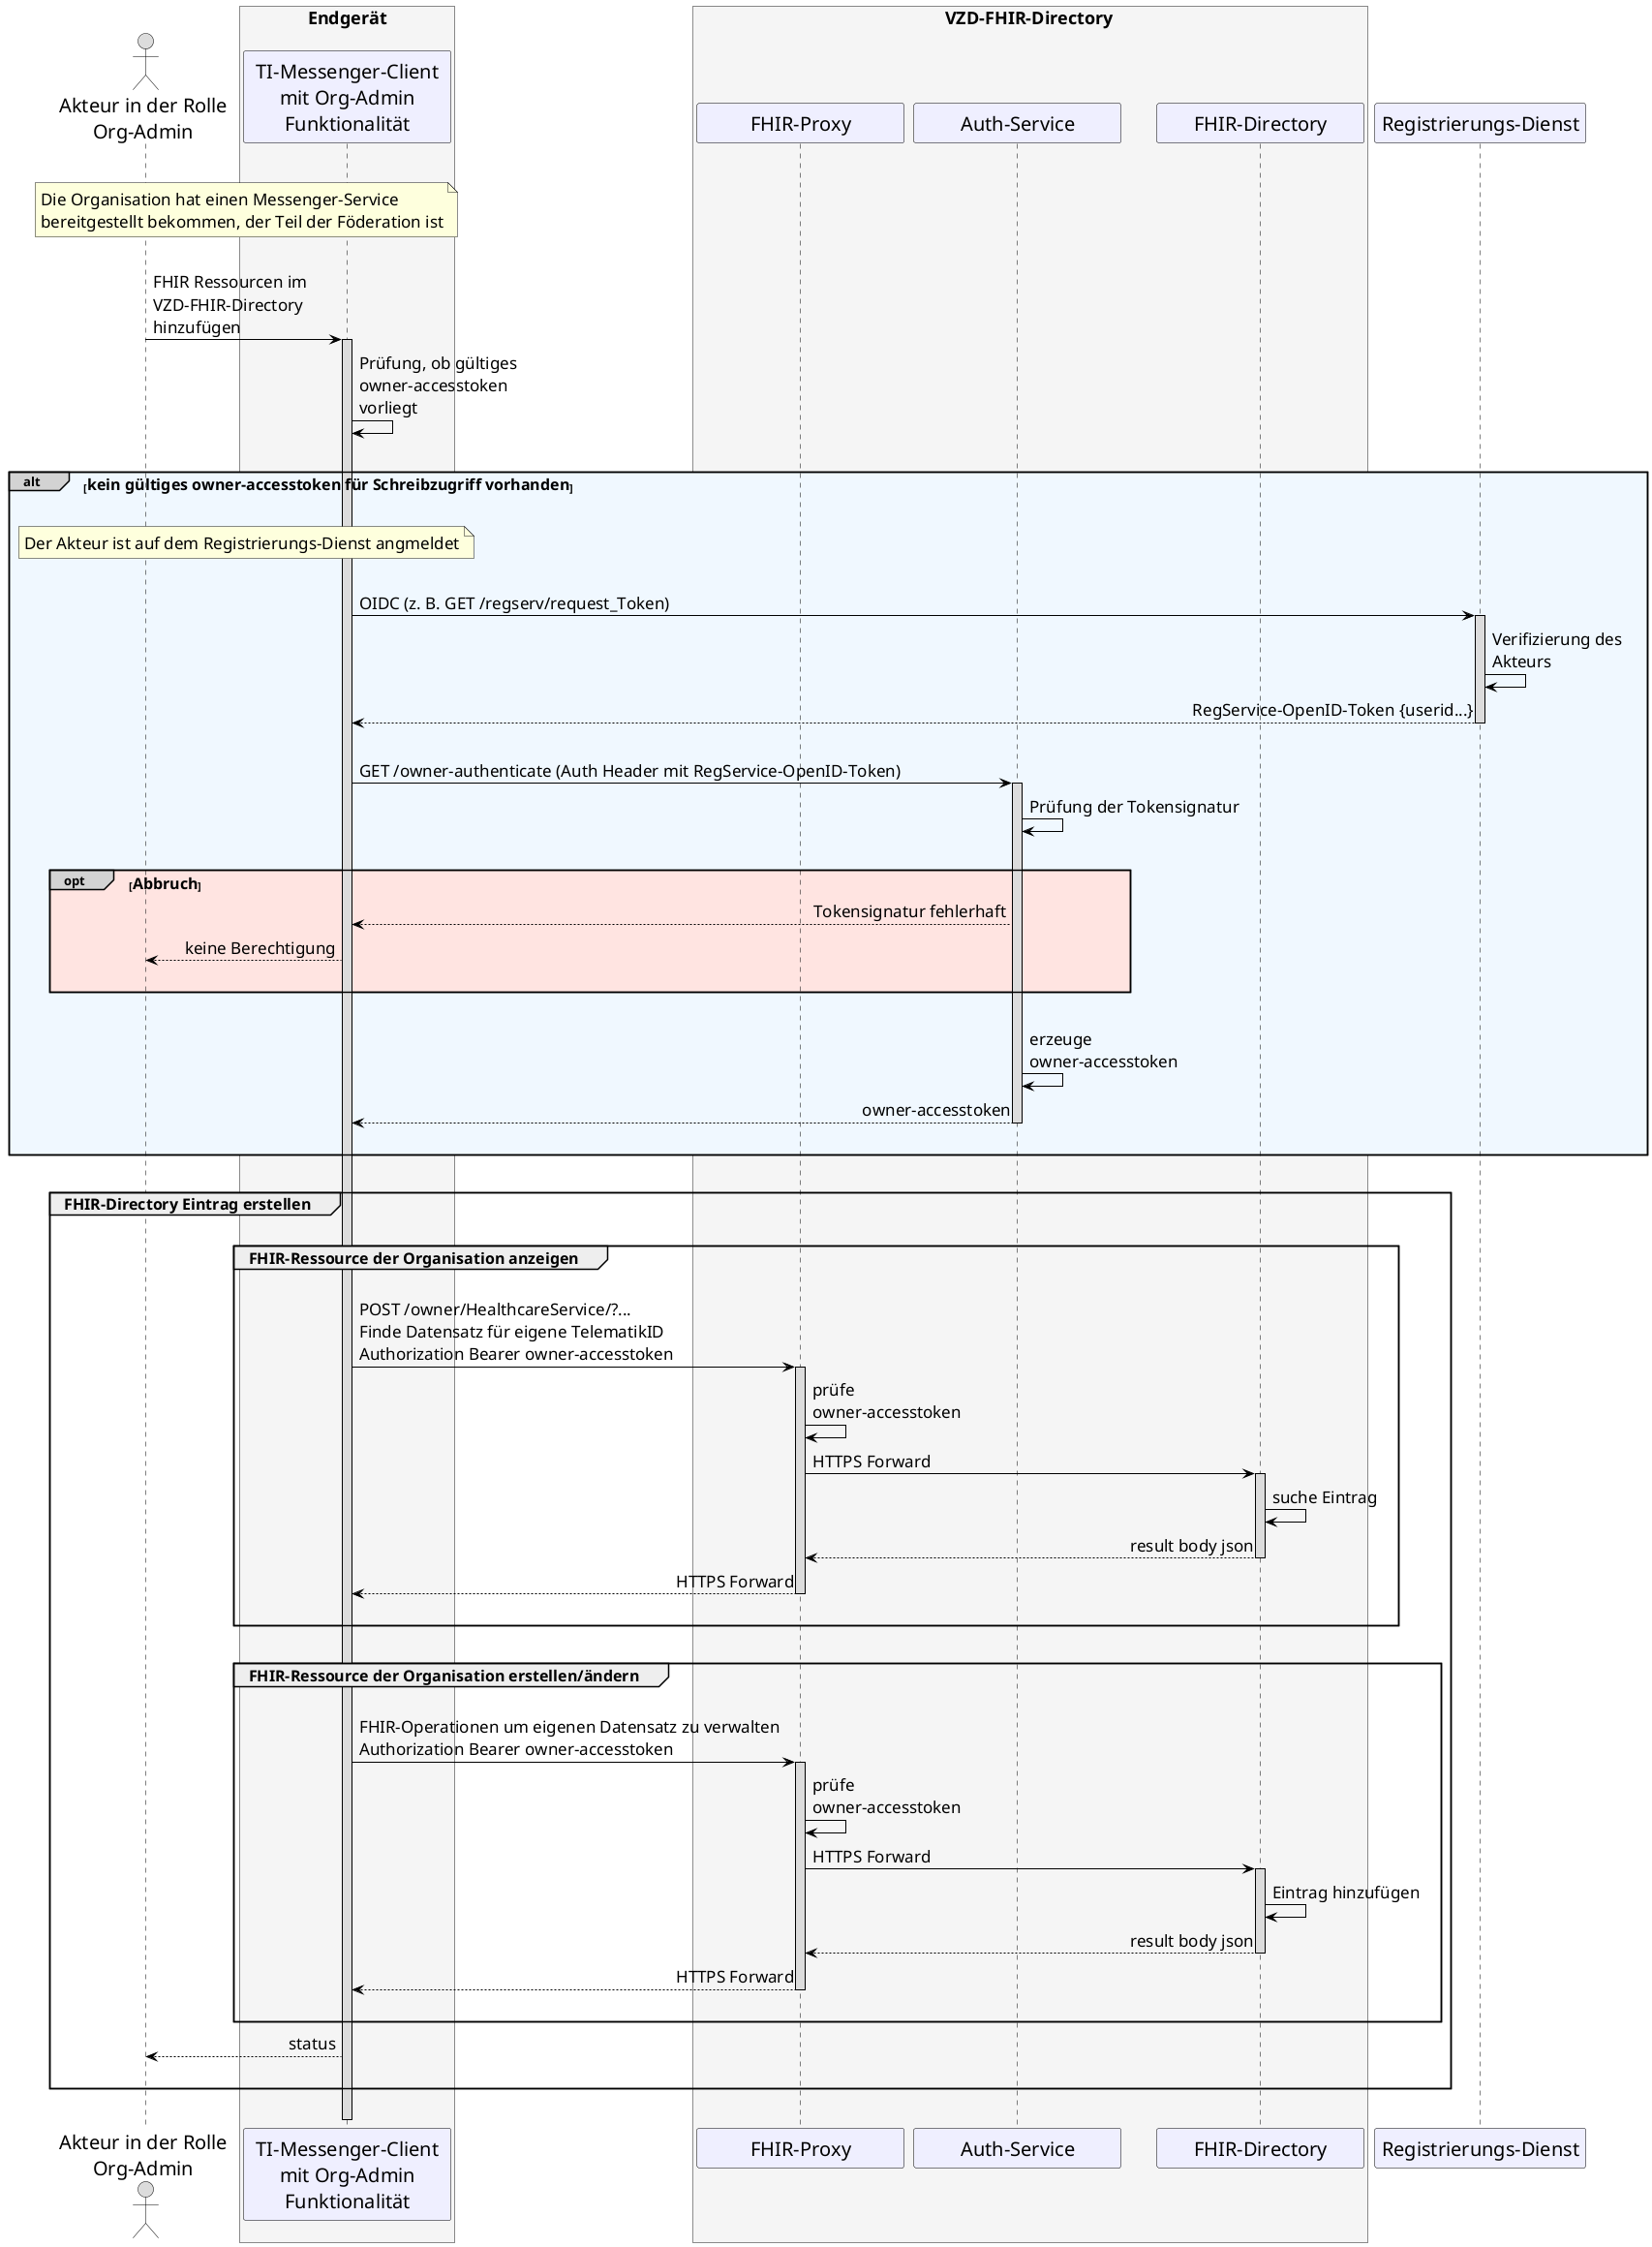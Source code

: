 /' 
# TI-Messenger 1.1
# TI-Messenger-Dienst
# UC - 10059
# Sequence Diagram
# Name: Organisationsressourcen im Verzeichnisdienst hinzufügen
'/

@startuml
skinparam sequenceMessageAlign direction
skinparam minClassWidth 200
skinparam BoxPadding 1
skinparam sequenceReferenceHeaderBackgroundColor palegreen
scale max 2048 width

skinparam sequence {
ArrowColor black
ArrowFontSize 17
ActorBorderColor black
LifeLineBorderColor black
LifeLineBackgroundColor Gainsboro

ParticipantBorderColor Motivation
ParticipantBackgroundColor Motivation
ParticipantFontSize 20
ParticipantFontColor black
ParticipantBorderColor Black
ParticipantBackgroundColor MOTIVATION

ActorBackgroundColor Gainsboro
ActorFontColor black
ActorFontSize 20
ActorFontName Aapex
}
    actor U as "Akteur in der Rolle\nOrg-Admin"
    box <size:18>Endgerät</size>\n #WhiteSmoke 
    participant C as "TI-Messenger-Client\n mit Org-Admin \nFunktionalität"
    end box
    box <size:18>VZD-FHIR-Directory</size> #WhiteSmoke
      participant FP as "FHIR-Proxy"
      participant Auth as "Auth-Service"
      participant VZD as "FHIR-Directory"
    end box
    participant RD as "Registrierungs-Dienst"

|||
note over U, C: <size:17>Die Organisation hat einen Messenger-Service\n<size:17>bereitgestellt bekommen, der Teil der Föderation ist</size>
|||

U->C: FHIR Ressourcen im \nVZD-FHIR-Directory \nhinzufügen
  Activate C
C->C: Prüfung, ob gültiges \nowner-accesstoken \nvorliegt

|||
alt#LightGrey #AliceBlue <size:16>kein gültiges owner-accesstoken für Schreibzugriff vorhanden</size>
|||
  note over U, C: <size:17>Der Akteur ist auf dem Registrierungs-Dienst angmeldet</size>
  |||
  C -> RD: OIDC (z. B. GET /regserv/request_Token)
    activate RD
  RD -> RD: Verifizierung des \nAkteurs
  RD --> C: RegService-OpenID-Token {userid...}
    deactivate RD
  |||
  C->Auth: GET /owner-authenticate (Auth Header mit RegService-OpenID-Token)
    activate Auth
  Auth -> Auth: Prüfung der Tokensignatur
  |||
    opt#LightGrey #MistyRose <size:16>Abbruch</size>
    Auth --> C: Tokensignatur fehlerhaft
    C --> U: keine Berechtigung
    |||
    end
  |||
  Auth->Auth: erzeuge \nowner-accesstoken
  Auth-->C: owner-accesstoken
  ||| 
    deactivate Auth
end
|||

group <size:16>FHIR-Directory Eintrag erstellen</size>
  |||
  group <size:16>FHIR-Ressource der Organisation anzeigen</size>
  |||
  C->FP: POST /owner/HealthcareService/?... \nFinde Datensatz für eigene TelematikID \nAuthorization Bearer owner-accesstoken
    Activate FP
  FP->FP: prüfe \nowner-accesstoken
  FP->VZD: HTTPS Forward
    Activate VZD
  VZD->VZD: suche Eintrag
  VZD-->FP: result body json
    Deactivate VZD
  FP-->C: HTTPS Forward
    Deactivate FP
  |||
  end

  |||
  group <size:16>FHIR-Ressource der Organisation erstellen/ändern</size>
  |||
  C->FP: FHIR-Operationen um eigenen Datensatz zu verwalten \nAuthorization Bearer owner-accesstoken
    Activate FP
  FP->FP: prüfe \nowner-accesstoken
  FP->VZD: HTTPS Forward
    Activate VZD
  VZD->VZD: Eintrag hinzufügen
  VZD-->FP: result body json
    Deactivate VZD
  FP-->C: HTTPS Forward
     Deactivate FP
  |||
  end
  C-->U: status    
  |||
end
|||

  Deactivate C
@enduml
